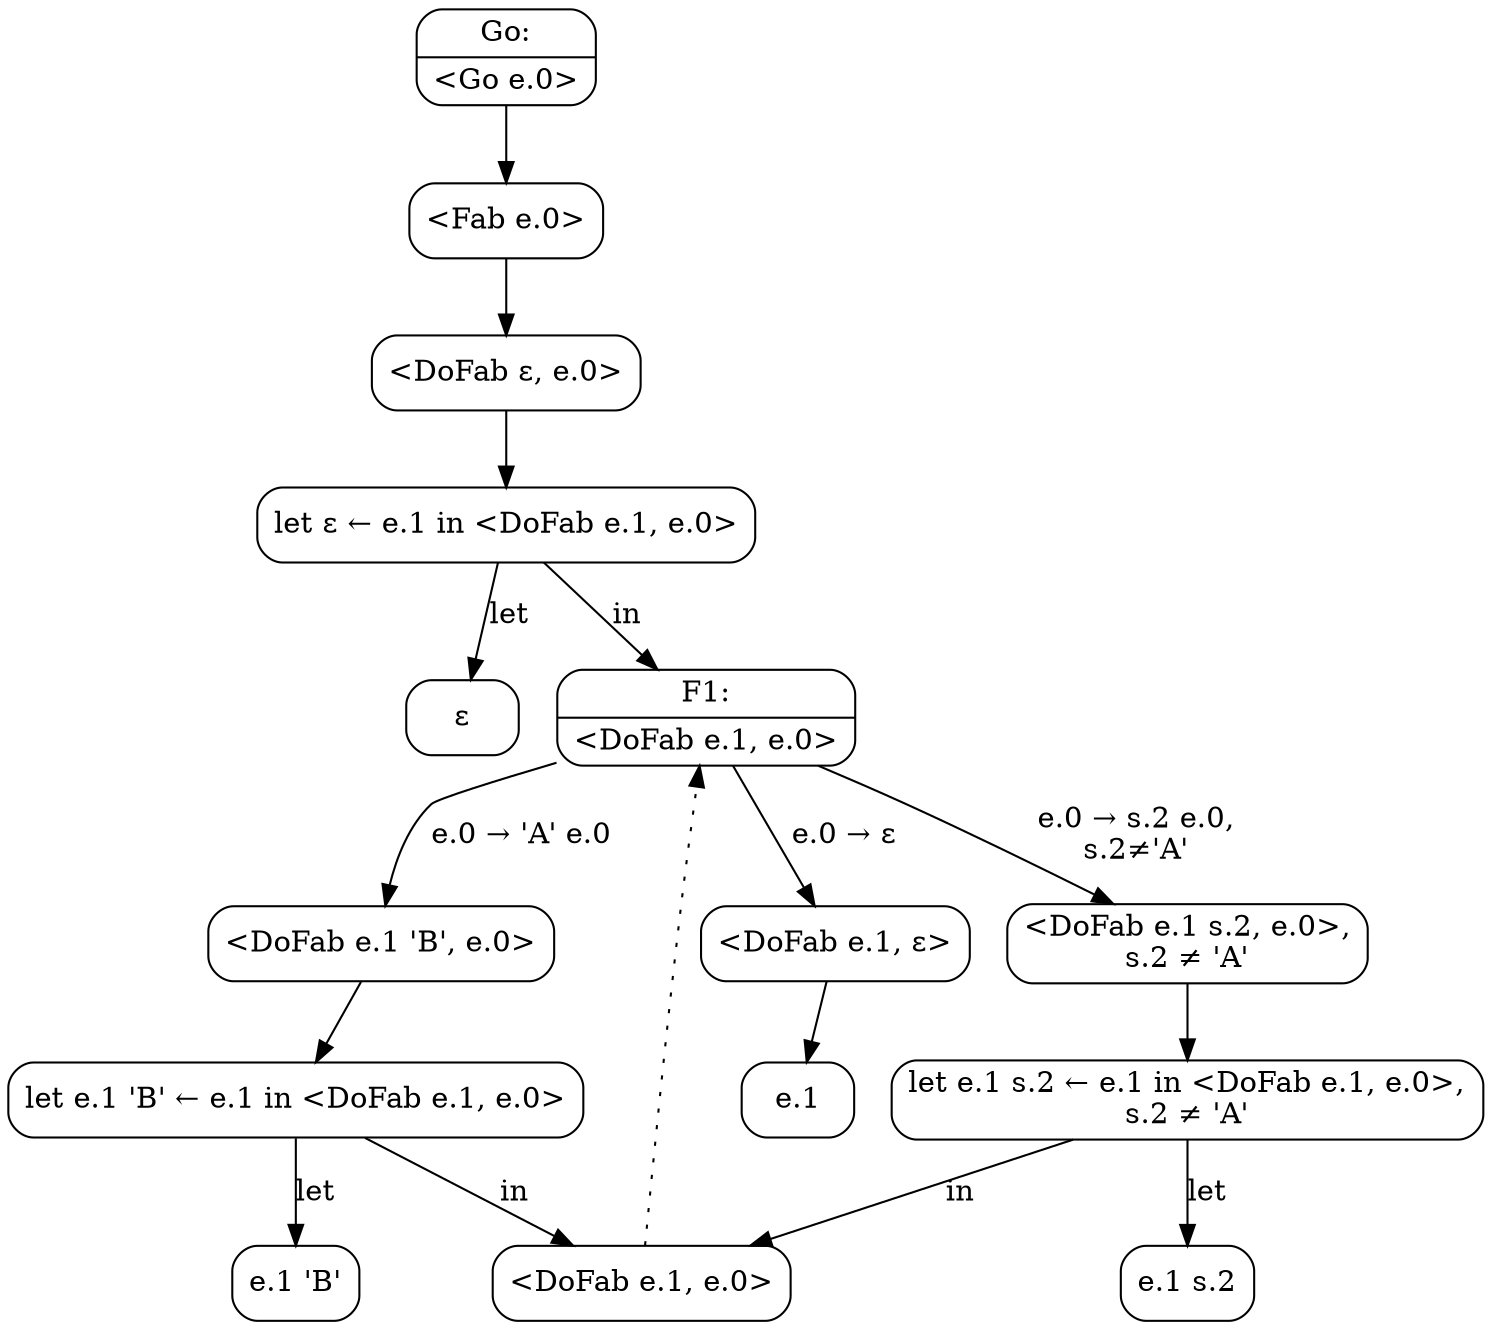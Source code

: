 digraph {
  node [shape=box, style=rounded];

  C0 [shape=record, label="{Go:|\<Go e.0\>}"];
  C1 [label="<Fab e.0>"];
  C0 -> C1;
  C2 [label="<DoFab ε, e.0>"];
  C1 -> C2;
  C3 [label="let ε ← e.1 in <DoFab e.1, e.0>"];
  C2 -> C3;
  C4 [label="ε"];
  C3 -> C4 [label="let"];
  C5 [shape=record, label="{F1:|\<DoFab e.1, e.0\>}"];
  C3 -> C5 [label="in"];
  C6 [label="<DoFab e.1 'B', e.0>"];
  C5 -> C6 [label="e.0 → 'A' e.0"];
  C7 [label="<DoFab e.1 s.2, e.0>,\ns.2 ≠ 'A'"];
  C5 -> C7 [label="e.0 → s.2 e.0,\ns.2≠'A'"];
  C8 [label="<DoFab e.1, ε>"];
  C5 -> C8 [label="e.0 → ε"];
  C9 [label="let e.1 'B' ← e.1 in <DoFab e.1, e.0>"];
  C6 -> C9;
  C10 [label="e.1 'B'"];
  C9 -> C10 [label="let"];
  C11 [label="<DoFab e.1, e.0>"];
  C9 -> C11 [label="in"];
  C11 -> C5 [style="dotted"];
  C12 [label="let e.1 s.2 ← e.1 in <DoFab e.1, e.0>,\ns.2 ≠ 'A'"];
  C7 -> C12;
  C13 [label="e.1 s.2"];
  C12 -> C13 [label="let"];
  C12 -> C11 [label="in"];
  C14 [label="e.1"];
  C8 -> C14;
}
